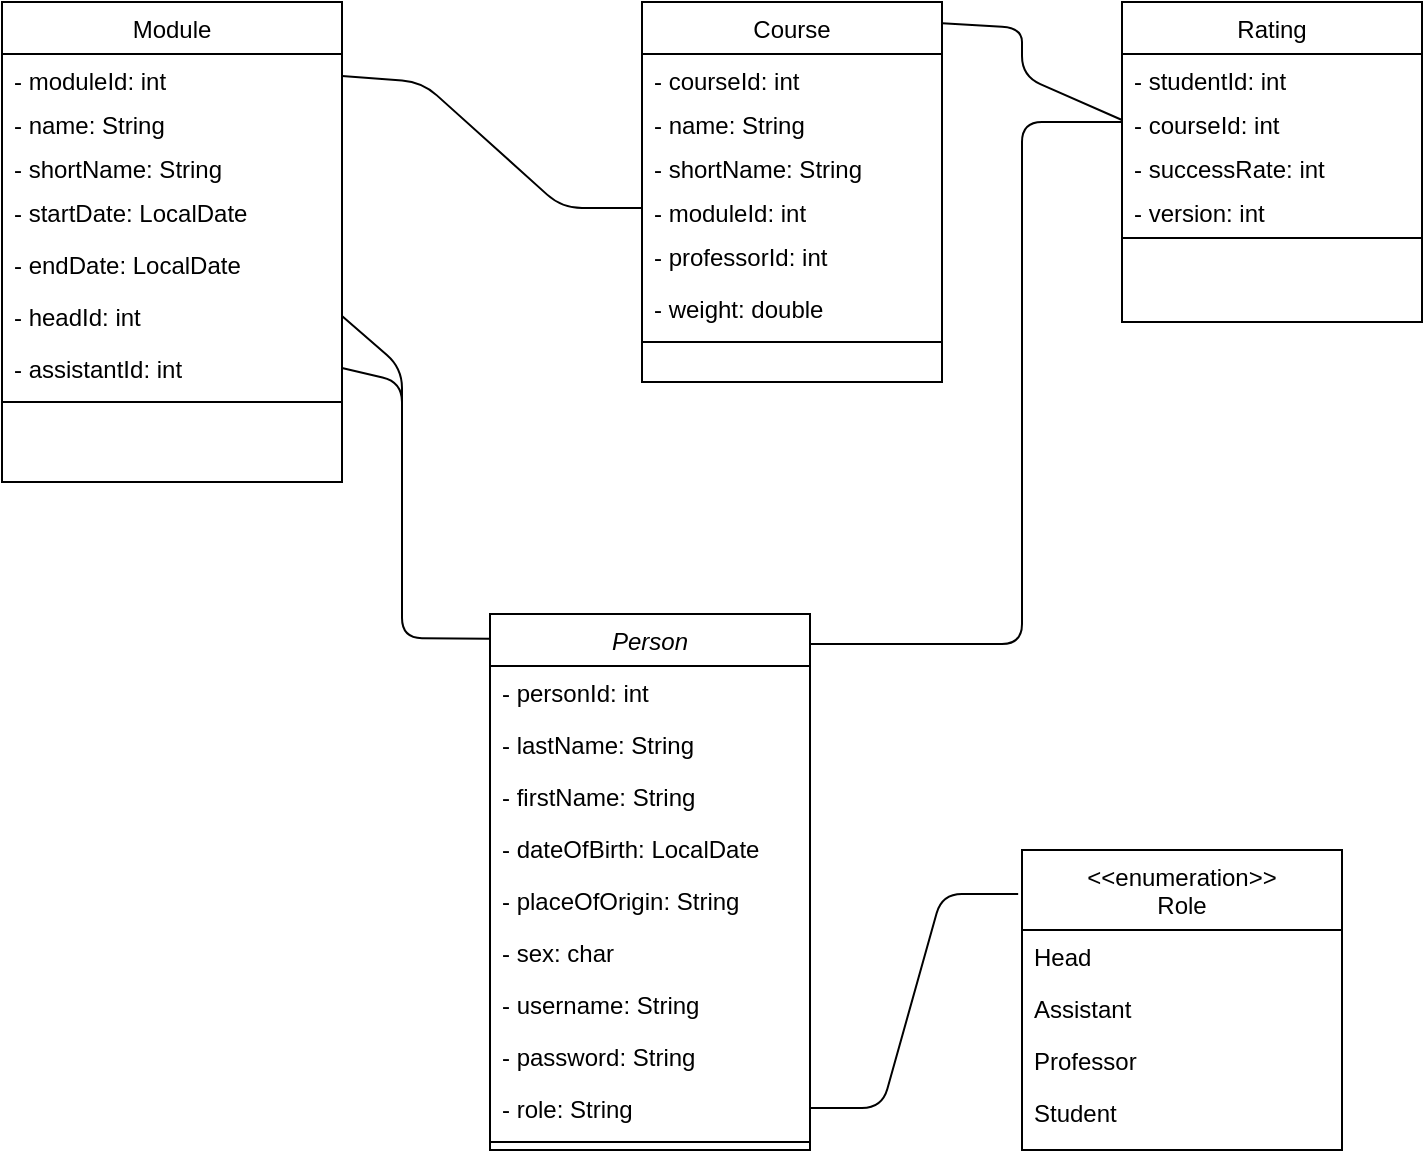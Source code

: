 <mxfile version="14.1.8" type="device" pages="2"><diagram id="C5RBs43oDa-KdzZeNtuy" name="Page-1"><mxGraphModel dx="1455" dy="1125" grid="1" gridSize="10" guides="1" tooltips="1" connect="1" arrows="1" fold="1" page="1" pageScale="1" pageWidth="827" pageHeight="1169" math="0" shadow="0"><root><mxCell id="WIyWlLk6GJQsqaUBKTNV-0"/><mxCell id="WIyWlLk6GJQsqaUBKTNV-1" parent="WIyWlLk6GJQsqaUBKTNV-0"/><mxCell id="zkfFHV4jXpPFQw0GAbJ--0" value="Person" style="swimlane;fontStyle=2;align=center;verticalAlign=top;childLayout=stackLayout;horizontal=1;startSize=26;horizontalStack=0;resizeParent=1;resizeLast=0;collapsible=1;marginBottom=0;rounded=0;shadow=0;strokeWidth=1;" parent="WIyWlLk6GJQsqaUBKTNV-1" vertex="1"><mxGeometry x="324" y="346" width="160" height="268" as="geometry"><mxRectangle x="230" y="140" width="160" height="26" as="alternateBounds"/></mxGeometry></mxCell><mxCell id="zkfFHV4jXpPFQw0GAbJ--1" value="- personId: int" style="text;align=left;verticalAlign=top;spacingLeft=4;spacingRight=4;overflow=hidden;rotatable=0;points=[[0,0.5],[1,0.5]];portConstraint=eastwest;" parent="zkfFHV4jXpPFQw0GAbJ--0" vertex="1"><mxGeometry y="26" width="160" height="26" as="geometry"/></mxCell><mxCell id="zkfFHV4jXpPFQw0GAbJ--2" value="- lastName: String" style="text;align=left;verticalAlign=top;spacingLeft=4;spacingRight=4;overflow=hidden;rotatable=0;points=[[0,0.5],[1,0.5]];portConstraint=eastwest;rounded=0;shadow=0;html=0;" parent="zkfFHV4jXpPFQw0GAbJ--0" vertex="1"><mxGeometry y="52" width="160" height="26" as="geometry"/></mxCell><mxCell id="zkfFHV4jXpPFQw0GAbJ--3" value="- firstName: String" style="text;align=left;verticalAlign=top;spacingLeft=4;spacingRight=4;overflow=hidden;rotatable=0;points=[[0,0.5],[1,0.5]];portConstraint=eastwest;rounded=0;shadow=0;html=0;" parent="zkfFHV4jXpPFQw0GAbJ--0" vertex="1"><mxGeometry y="78" width="160" height="26" as="geometry"/></mxCell><mxCell id="WCoqidQ9CoGvmcvcGOxo-29" value="- dateOfBirth: LocalDate" style="text;align=left;verticalAlign=top;spacingLeft=4;spacingRight=4;overflow=hidden;rotatable=0;points=[[0,0.5],[1,0.5]];portConstraint=eastwest;rounded=0;shadow=0;html=0;" parent="zkfFHV4jXpPFQw0GAbJ--0" vertex="1"><mxGeometry y="104" width="160" height="26" as="geometry"/></mxCell><mxCell id="WCoqidQ9CoGvmcvcGOxo-30" value="- placeOfOrigin: String" style="text;align=left;verticalAlign=top;spacingLeft=4;spacingRight=4;overflow=hidden;rotatable=0;points=[[0,0.5],[1,0.5]];portConstraint=eastwest;rounded=0;shadow=0;html=0;" parent="zkfFHV4jXpPFQw0GAbJ--0" vertex="1"><mxGeometry y="130" width="160" height="26" as="geometry"/></mxCell><mxCell id="WCoqidQ9CoGvmcvcGOxo-31" value="- sex: char" style="text;align=left;verticalAlign=top;spacingLeft=4;spacingRight=4;overflow=hidden;rotatable=0;points=[[0,0.5],[1,0.5]];portConstraint=eastwest;rounded=0;shadow=0;html=0;" parent="zkfFHV4jXpPFQw0GAbJ--0" vertex="1"><mxGeometry y="156" width="160" height="26" as="geometry"/></mxCell><mxCell id="WCoqidQ9CoGvmcvcGOxo-32" value="- username: String" style="text;align=left;verticalAlign=top;spacingLeft=4;spacingRight=4;overflow=hidden;rotatable=0;points=[[0,0.5],[1,0.5]];portConstraint=eastwest;rounded=0;shadow=0;html=0;" parent="zkfFHV4jXpPFQw0GAbJ--0" vertex="1"><mxGeometry y="182" width="160" height="26" as="geometry"/></mxCell><mxCell id="WCoqidQ9CoGvmcvcGOxo-33" value="- password: String" style="text;align=left;verticalAlign=top;spacingLeft=4;spacingRight=4;overflow=hidden;rotatable=0;points=[[0,0.5],[1,0.5]];portConstraint=eastwest;rounded=0;shadow=0;html=0;" parent="zkfFHV4jXpPFQw0GAbJ--0" vertex="1"><mxGeometry y="208" width="160" height="26" as="geometry"/></mxCell><mxCell id="aPQjeBBfdi7SkxZKHQCe-1" value="- role: String" style="text;align=left;verticalAlign=top;spacingLeft=4;spacingRight=4;overflow=hidden;rotatable=0;points=[[0,0.5],[1,0.5]];portConstraint=eastwest;rounded=0;shadow=0;html=0;" vertex="1" parent="zkfFHV4jXpPFQw0GAbJ--0"><mxGeometry y="234" width="160" height="26" as="geometry"/></mxCell><mxCell id="zkfFHV4jXpPFQw0GAbJ--4" value="" style="line;html=1;strokeWidth=1;align=left;verticalAlign=middle;spacingTop=-1;spacingLeft=3;spacingRight=3;rotatable=0;labelPosition=right;points=[];portConstraint=eastwest;" parent="zkfFHV4jXpPFQw0GAbJ--0" vertex="1"><mxGeometry y="260" width="160" height="8" as="geometry"/></mxCell><mxCell id="WCoqidQ9CoGvmcvcGOxo-6" value="Module" style="swimlane;fontStyle=0;align=center;verticalAlign=top;childLayout=stackLayout;horizontal=1;startSize=26;horizontalStack=0;resizeParent=1;resizeLast=0;collapsible=1;marginBottom=0;rounded=0;shadow=0;strokeWidth=1;" parent="WIyWlLk6GJQsqaUBKTNV-1" vertex="1"><mxGeometry x="80" y="40" width="170" height="240" as="geometry"><mxRectangle x="230" y="140" width="160" height="26" as="alternateBounds"/></mxGeometry></mxCell><mxCell id="WCoqidQ9CoGvmcvcGOxo-14" value="- moduleId: int " style="text;align=left;verticalAlign=top;spacingLeft=4;spacingRight=4;overflow=hidden;rotatable=0;points=[[0,0.5],[1,0.5]];portConstraint=eastwest;" parent="WCoqidQ9CoGvmcvcGOxo-6" vertex="1"><mxGeometry y="26" width="170" height="22" as="geometry"/></mxCell><mxCell id="WCoqidQ9CoGvmcvcGOxo-7" value="- name: String" style="text;align=left;verticalAlign=top;spacingLeft=4;spacingRight=4;overflow=hidden;rotatable=0;points=[[0,0.5],[1,0.5]];portConstraint=eastwest;" parent="WCoqidQ9CoGvmcvcGOxo-6" vertex="1"><mxGeometry y="48" width="170" height="22" as="geometry"/></mxCell><mxCell id="WCoqidQ9CoGvmcvcGOxo-15" value="- shortName: String" style="text;align=left;verticalAlign=top;spacingLeft=4;spacingRight=4;overflow=hidden;rotatable=0;points=[[0,0.5],[1,0.5]];portConstraint=eastwest;" parent="WCoqidQ9CoGvmcvcGOxo-6" vertex="1"><mxGeometry y="70" width="170" height="22" as="geometry"/></mxCell><mxCell id="WCoqidQ9CoGvmcvcGOxo-8" value="- startDate: LocalDate" style="text;align=left;verticalAlign=top;spacingLeft=4;spacingRight=4;overflow=hidden;rotatable=0;points=[[0,0.5],[1,0.5]];portConstraint=eastwest;rounded=0;shadow=0;html=0;" parent="WCoqidQ9CoGvmcvcGOxo-6" vertex="1"><mxGeometry y="92" width="170" height="26" as="geometry"/></mxCell><mxCell id="WCoqidQ9CoGvmcvcGOxo-13" value="- endDate: LocalDate" style="text;align=left;verticalAlign=top;spacingLeft=4;spacingRight=4;overflow=hidden;rotatable=0;points=[[0,0.5],[1,0.5]];portConstraint=eastwest;rounded=0;shadow=0;html=0;" parent="WCoqidQ9CoGvmcvcGOxo-6" vertex="1"><mxGeometry y="118" width="170" height="26" as="geometry"/></mxCell><mxCell id="WCoqidQ9CoGvmcvcGOxo-9" value="- headId: int" style="text;align=left;verticalAlign=top;spacingLeft=4;spacingRight=4;overflow=hidden;rotatable=0;points=[[0,0.5],[1,0.5]];portConstraint=eastwest;rounded=0;shadow=0;html=0;" parent="WCoqidQ9CoGvmcvcGOxo-6" vertex="1"><mxGeometry y="144" width="170" height="26" as="geometry"/></mxCell><mxCell id="WCoqidQ9CoGvmcvcGOxo-16" value="- assistantId: int" style="text;align=left;verticalAlign=top;spacingLeft=4;spacingRight=4;overflow=hidden;rotatable=0;points=[[0,0.5],[1,0.5]];portConstraint=eastwest;rounded=0;shadow=0;html=0;" parent="WCoqidQ9CoGvmcvcGOxo-6" vertex="1"><mxGeometry y="170" width="170" height="26" as="geometry"/></mxCell><mxCell id="WCoqidQ9CoGvmcvcGOxo-10" value="" style="line;html=1;strokeWidth=1;align=left;verticalAlign=middle;spacingTop=-1;spacingLeft=3;spacingRight=3;rotatable=0;labelPosition=right;points=[];portConstraint=eastwest;" parent="WCoqidQ9CoGvmcvcGOxo-6" vertex="1"><mxGeometry y="196" width="170" height="8" as="geometry"/></mxCell><mxCell id="WCoqidQ9CoGvmcvcGOxo-17" value="Course" style="swimlane;fontStyle=0;align=center;verticalAlign=top;childLayout=stackLayout;horizontal=1;startSize=26;horizontalStack=0;resizeParent=1;resizeLast=0;collapsible=1;marginBottom=0;rounded=0;shadow=0;strokeWidth=1;" parent="WIyWlLk6GJQsqaUBKTNV-1" vertex="1"><mxGeometry x="400" y="40" width="150" height="190" as="geometry"><mxRectangle x="230" y="140" width="160" height="26" as="alternateBounds"/></mxGeometry></mxCell><mxCell id="WCoqidQ9CoGvmcvcGOxo-18" value="- courseId: int " style="text;align=left;verticalAlign=top;spacingLeft=4;spacingRight=4;overflow=hidden;rotatable=0;points=[[0,0.5],[1,0.5]];portConstraint=eastwest;" parent="WCoqidQ9CoGvmcvcGOxo-17" vertex="1"><mxGeometry y="26" width="150" height="22" as="geometry"/></mxCell><mxCell id="WCoqidQ9CoGvmcvcGOxo-19" value="- name: String" style="text;align=left;verticalAlign=top;spacingLeft=4;spacingRight=4;overflow=hidden;rotatable=0;points=[[0,0.5],[1,0.5]];portConstraint=eastwest;" parent="WCoqidQ9CoGvmcvcGOxo-17" vertex="1"><mxGeometry y="48" width="150" height="22" as="geometry"/></mxCell><mxCell id="aPQjeBBfdi7SkxZKHQCe-2" value="- shortName: String" style="text;align=left;verticalAlign=top;spacingLeft=4;spacingRight=4;overflow=hidden;rotatable=0;points=[[0,0.5],[1,0.5]];portConstraint=eastwest;" vertex="1" parent="WCoqidQ9CoGvmcvcGOxo-17"><mxGeometry y="70" width="150" height="22" as="geometry"/></mxCell><mxCell id="WCoqidQ9CoGvmcvcGOxo-20" value="- moduleId: int" style="text;align=left;verticalAlign=top;spacingLeft=4;spacingRight=4;overflow=hidden;rotatable=0;points=[[0,0.5],[1,0.5]];portConstraint=eastwest;" parent="WCoqidQ9CoGvmcvcGOxo-17" vertex="1"><mxGeometry y="92" width="150" height="22" as="geometry"/></mxCell><mxCell id="aPQjeBBfdi7SkxZKHQCe-3" value="- professorId: int" style="text;align=left;verticalAlign=top;spacingLeft=4;spacingRight=4;overflow=hidden;rotatable=0;points=[[0,0.5],[1,0.5]];portConstraint=eastwest;rounded=0;shadow=0;html=0;" vertex="1" parent="WCoqidQ9CoGvmcvcGOxo-17"><mxGeometry y="114" width="150" height="26" as="geometry"/></mxCell><mxCell id="WCoqidQ9CoGvmcvcGOxo-21" value="- weight: double" style="text;align=left;verticalAlign=top;spacingLeft=4;spacingRight=4;overflow=hidden;rotatable=0;points=[[0,0.5],[1,0.5]];portConstraint=eastwest;rounded=0;shadow=0;html=0;" parent="WCoqidQ9CoGvmcvcGOxo-17" vertex="1"><mxGeometry y="140" width="150" height="26" as="geometry"/></mxCell><mxCell id="WCoqidQ9CoGvmcvcGOxo-25" value="" style="line;html=1;strokeWidth=1;align=left;verticalAlign=middle;spacingTop=-1;spacingLeft=3;spacingRight=3;rotatable=0;labelPosition=right;points=[];portConstraint=eastwest;" parent="WCoqidQ9CoGvmcvcGOxo-17" vertex="1"><mxGeometry y="166" width="150" height="8" as="geometry"/></mxCell><mxCell id="WCoqidQ9CoGvmcvcGOxo-47" value="" style="endArrow=none;html=1;exitX=1;exitY=0.5;exitDx=0;exitDy=0;entryX=0;entryY=0.5;entryDx=0;entryDy=0;endFill=0;" parent="WIyWlLk6GJQsqaUBKTNV-1" source="WCoqidQ9CoGvmcvcGOxo-14" target="WCoqidQ9CoGvmcvcGOxo-20" edge="1"><mxGeometry width="50" height="50" relative="1" as="geometry"><mxPoint x="250" y="197" as="sourcePoint"/><mxPoint x="390" y="270" as="targetPoint"/><Array as="points"><mxPoint x="290" y="80"/><mxPoint x="360" y="143"/></Array></mxGeometry></mxCell><mxCell id="WCoqidQ9CoGvmcvcGOxo-48" value="" style="endArrow=none;html=1;entryX=0;entryY=0.046;entryDx=0;entryDy=0;entryPerimeter=0;exitX=1;exitY=0.5;exitDx=0;exitDy=0;" parent="WIyWlLk6GJQsqaUBKTNV-1" target="zkfFHV4jXpPFQw0GAbJ--0" edge="1" source="WCoqidQ9CoGvmcvcGOxo-16"><mxGeometry width="50" height="50" relative="1" as="geometry"><mxPoint x="250" y="280" as="sourcePoint"/><mxPoint x="390" y="350" as="targetPoint"/><Array as="points"><mxPoint x="280" y="230"/><mxPoint x="280" y="280"/><mxPoint x="280" y="358"/></Array></mxGeometry></mxCell><mxCell id="WCoqidQ9CoGvmcvcGOxo-50" value="" style="endArrow=none;html=1;exitX=1;exitY=0.5;exitDx=0;exitDy=0;" parent="WIyWlLk6GJQsqaUBKTNV-1" source="WCoqidQ9CoGvmcvcGOxo-9" edge="1"><mxGeometry width="50" height="50" relative="1" as="geometry"><mxPoint x="250" y="200" as="sourcePoint"/><mxPoint x="280" y="280" as="targetPoint"/><Array as="points"><mxPoint x="280" y="223"/></Array></mxGeometry></mxCell><mxCell id="WCoqidQ9CoGvmcvcGOxo-51" value="Rating" style="swimlane;fontStyle=0;align=center;verticalAlign=top;childLayout=stackLayout;horizontal=1;startSize=26;horizontalStack=0;resizeParent=1;resizeLast=0;collapsible=1;marginBottom=0;rounded=0;shadow=0;strokeWidth=1;" parent="WIyWlLk6GJQsqaUBKTNV-1" vertex="1"><mxGeometry x="640" y="40" width="150" height="160" as="geometry"><mxRectangle x="230" y="140" width="160" height="26" as="alternateBounds"/></mxGeometry></mxCell><mxCell id="WCoqidQ9CoGvmcvcGOxo-53" value="- studentId: int" style="text;align=left;verticalAlign=top;spacingLeft=4;spacingRight=4;overflow=hidden;rotatable=0;points=[[0,0.5],[1,0.5]];portConstraint=eastwest;" parent="WCoqidQ9CoGvmcvcGOxo-51" vertex="1"><mxGeometry y="26" width="150" height="22" as="geometry"/></mxCell><mxCell id="WCoqidQ9CoGvmcvcGOxo-52" value="- courseId: int" style="text;align=left;verticalAlign=top;spacingLeft=4;spacingRight=4;overflow=hidden;rotatable=0;points=[[0,0.5],[1,0.5]];portConstraint=eastwest;" parent="WCoqidQ9CoGvmcvcGOxo-51" vertex="1"><mxGeometry y="48" width="150" height="22" as="geometry"/></mxCell><mxCell id="WCoqidQ9CoGvmcvcGOxo-54" value="- successRate: int" style="text;align=left;verticalAlign=top;spacingLeft=4;spacingRight=4;overflow=hidden;rotatable=0;points=[[0,0.5],[1,0.5]];portConstraint=eastwest;" parent="WCoqidQ9CoGvmcvcGOxo-51" vertex="1"><mxGeometry y="70" width="150" height="22" as="geometry"/></mxCell><mxCell id="aPQjeBBfdi7SkxZKHQCe-0" value="- version: int" style="text;align=left;verticalAlign=top;spacingLeft=4;spacingRight=4;overflow=hidden;rotatable=0;points=[[0,0.5],[1,0.5]];portConstraint=eastwest;" vertex="1" parent="WCoqidQ9CoGvmcvcGOxo-51"><mxGeometry y="92" width="150" height="22" as="geometry"/></mxCell><mxCell id="WCoqidQ9CoGvmcvcGOxo-57" value="" style="line;html=1;strokeWidth=1;align=left;verticalAlign=middle;spacingTop=-1;spacingLeft=3;spacingRight=3;rotatable=0;labelPosition=right;points=[];portConstraint=eastwest;" parent="WCoqidQ9CoGvmcvcGOxo-51" vertex="1"><mxGeometry y="114" width="150" height="8" as="geometry"/></mxCell><mxCell id="WCoqidQ9CoGvmcvcGOxo-58" value="" style="endArrow=none;html=1;entryX=1.001;entryY=0.056;entryDx=0;entryDy=0;entryPerimeter=0;exitX=0;exitY=0.5;exitDx=0;exitDy=0;" parent="WIyWlLk6GJQsqaUBKTNV-1" source="WCoqidQ9CoGvmcvcGOxo-52" target="WCoqidQ9CoGvmcvcGOxo-17" edge="1"><mxGeometry width="50" height="50" relative="1" as="geometry"><mxPoint x="610" y="90" as="sourcePoint"/><mxPoint x="390" y="340" as="targetPoint"/><Array as="points"><mxPoint x="590" y="77"/><mxPoint x="590" y="53"/></Array></mxGeometry></mxCell><mxCell id="WCoqidQ9CoGvmcvcGOxo-59" value="" style="endArrow=none;html=1;exitX=1.002;exitY=0.056;exitDx=0;exitDy=0;exitPerimeter=0;" parent="WIyWlLk6GJQsqaUBKTNV-1" source="zkfFHV4jXpPFQw0GAbJ--0" edge="1"><mxGeometry width="50" height="50" relative="1" as="geometry"><mxPoint x="550" y="360" as="sourcePoint"/><mxPoint x="640" y="100" as="targetPoint"/><Array as="points"><mxPoint x="590" y="361"/><mxPoint x="590" y="100"/></Array></mxGeometry></mxCell><mxCell id="aPQjeBBfdi7SkxZKHQCe-4" value="&lt;&lt;enumeration&gt;&gt;&#10;Role" style="swimlane;fontStyle=0;align=center;verticalAlign=top;childLayout=stackLayout;horizontal=1;startSize=40;horizontalStack=0;resizeParent=1;resizeLast=0;collapsible=1;marginBottom=0;rounded=0;shadow=0;strokeWidth=1;" vertex="1" parent="WIyWlLk6GJQsqaUBKTNV-1"><mxGeometry x="590" y="464" width="160" height="150" as="geometry"><mxRectangle x="230" y="140" width="160" height="26" as="alternateBounds"/></mxGeometry></mxCell><mxCell id="aPQjeBBfdi7SkxZKHQCe-18" value="Head" style="text;align=left;verticalAlign=top;spacingLeft=4;spacingRight=4;overflow=hidden;rotatable=0;points=[[0,0.5],[1,0.5]];portConstraint=eastwest;rounded=0;shadow=0;html=0;" vertex="1" parent="aPQjeBBfdi7SkxZKHQCe-4"><mxGeometry y="40" width="160" height="26" as="geometry"/></mxCell><mxCell id="aPQjeBBfdi7SkxZKHQCe-19" value="Assistant" style="text;align=left;verticalAlign=top;spacingLeft=4;spacingRight=4;overflow=hidden;rotatable=0;points=[[0,0.5],[1,0.5]];portConstraint=eastwest;rounded=0;shadow=0;html=0;" vertex="1" parent="aPQjeBBfdi7SkxZKHQCe-4"><mxGeometry y="66" width="160" height="26" as="geometry"/></mxCell><mxCell id="aPQjeBBfdi7SkxZKHQCe-20" value="Professor" style="text;align=left;verticalAlign=top;spacingLeft=4;spacingRight=4;overflow=hidden;rotatable=0;points=[[0,0.5],[1,0.5]];portConstraint=eastwest;rounded=0;shadow=0;html=0;" vertex="1" parent="aPQjeBBfdi7SkxZKHQCe-4"><mxGeometry y="92" width="160" height="26" as="geometry"/></mxCell><mxCell id="aPQjeBBfdi7SkxZKHQCe-13" value="Student" style="text;align=left;verticalAlign=top;spacingLeft=4;spacingRight=4;overflow=hidden;rotatable=0;points=[[0,0.5],[1,0.5]];portConstraint=eastwest;rounded=0;shadow=0;html=0;" vertex="1" parent="aPQjeBBfdi7SkxZKHQCe-4"><mxGeometry y="118" width="160" height="26" as="geometry"/></mxCell><mxCell id="aPQjeBBfdi7SkxZKHQCe-22" value="" style="endArrow=none;html=1;entryX=-0.012;entryY=0.147;entryDx=0;entryDy=0;entryPerimeter=0;exitX=1;exitY=0.5;exitDx=0;exitDy=0;" edge="1" parent="WIyWlLk6GJQsqaUBKTNV-1" source="aPQjeBBfdi7SkxZKHQCe-1" target="aPQjeBBfdi7SkxZKHQCe-4"><mxGeometry width="50" height="50" relative="1" as="geometry"><mxPoint x="440" y="640" as="sourcePoint"/><mxPoint x="490" y="590" as="targetPoint"/><Array as="points"><mxPoint x="520" y="593"/><mxPoint x="550" y="486"/></Array></mxGeometry></mxCell></root></mxGraphModel></diagram><diagram id="ZiuRXZ5ooIfI24HaYVQk" name="Page-2"><mxGraphModel dx="1455" dy="1125" grid="1" gridSize="10" guides="1" tooltips="1" connect="1" arrows="1" fold="1" page="1" pageScale="1" pageWidth="1169" pageHeight="827" math="0" shadow="0"><root><mxCell id="4ARf8ZmwvMK6XprLeQGq-0"/><mxCell id="4ARf8ZmwvMK6XprLeQGq-1" parent="4ARf8ZmwvMK6XprLeQGq-0"/><mxCell id="4ARf8ZmwvMK6XprLeQGq-2" value="" style="shape=table;html=1;whiteSpace=wrap;startSize=0;container=1;collapsible=0;childLayout=tableLayout;" vertex="1" parent="4ARf8ZmwvMK6XprLeQGq-1"><mxGeometry x="40" y="50" width="180" height="120" as="geometry"/></mxCell><mxCell id="4ARf8ZmwvMK6XprLeQGq-3" value="" style="shape=partialRectangle;html=1;whiteSpace=wrap;collapsible=0;dropTarget=0;pointerEvents=0;fillColor=none;top=0;left=0;bottom=0;right=0;points=[[0,0.5],[1,0.5]];portConstraint=eastwest;" vertex="1" parent="4ARf8ZmwvMK6XprLeQGq-2"><mxGeometry width="180" height="40" as="geometry"/></mxCell><mxCell id="4ARf8ZmwvMK6XprLeQGq-4" value="StudentId" style="shape=partialRectangle;html=1;whiteSpace=wrap;connectable=0;fillColor=none;top=0;left=0;bottom=0;right=0;overflow=hidden;" vertex="1" parent="4ARf8ZmwvMK6XprLeQGq-3"><mxGeometry width="60" height="40" as="geometry"/></mxCell><mxCell id="4ARf8ZmwvMK6XprLeQGq-5" value="SuccessRate" style="shape=partialRectangle;html=1;whiteSpace=wrap;connectable=0;fillColor=none;top=0;left=0;bottom=0;right=0;overflow=hidden;" vertex="1" parent="4ARf8ZmwvMK6XprLeQGq-3"><mxGeometry x="60" width="90" height="40" as="geometry"/></mxCell><mxCell id="4ARf8ZmwvMK6XprLeQGq-6" value="" style="shape=partialRectangle;html=1;whiteSpace=wrap;connectable=0;fillColor=none;top=0;left=0;bottom=0;right=0;overflow=hidden;" vertex="1" parent="4ARf8ZmwvMK6XprLeQGq-3"><mxGeometry x="150" width="30" height="40" as="geometry"/></mxCell><mxCell id="4ARf8ZmwvMK6XprLeQGq-7" value="" style="shape=partialRectangle;html=1;whiteSpace=wrap;collapsible=0;dropTarget=0;pointerEvents=0;fillColor=none;top=0;left=0;bottom=0;right=0;points=[[0,0.5],[1,0.5]];portConstraint=eastwest;" vertex="1" parent="4ARf8ZmwvMK6XprLeQGq-2"><mxGeometry y="40" width="180" height="40" as="geometry"/></mxCell><mxCell id="4ARf8ZmwvMK6XprLeQGq-8" value="" style="shape=partialRectangle;html=1;whiteSpace=wrap;connectable=0;fillColor=none;top=0;left=0;bottom=0;right=0;overflow=hidden;" vertex="1" parent="4ARf8ZmwvMK6XprLeQGq-7"><mxGeometry width="60" height="40" as="geometry"/></mxCell><mxCell id="4ARf8ZmwvMK6XprLeQGq-9" value="" style="shape=partialRectangle;html=1;whiteSpace=wrap;connectable=0;fillColor=none;top=0;left=0;bottom=0;right=0;overflow=hidden;" vertex="1" parent="4ARf8ZmwvMK6XprLeQGq-7"><mxGeometry x="60" width="90" height="40" as="geometry"/></mxCell><mxCell id="4ARf8ZmwvMK6XprLeQGq-10" value="" style="shape=partialRectangle;html=1;whiteSpace=wrap;connectable=0;fillColor=none;top=0;left=0;bottom=0;right=0;overflow=hidden;" vertex="1" parent="4ARf8ZmwvMK6XprLeQGq-7"><mxGeometry x="150" width="30" height="40" as="geometry"/></mxCell><mxCell id="4ARf8ZmwvMK6XprLeQGq-11" value="" style="shape=partialRectangle;html=1;whiteSpace=wrap;collapsible=0;dropTarget=0;pointerEvents=0;fillColor=none;top=0;left=0;bottom=0;right=0;points=[[0,0.5],[1,0.5]];portConstraint=eastwest;" vertex="1" parent="4ARf8ZmwvMK6XprLeQGq-2"><mxGeometry y="80" width="180" height="40" as="geometry"/></mxCell><mxCell id="4ARf8ZmwvMK6XprLeQGq-12" value="" style="shape=partialRectangle;html=1;whiteSpace=wrap;connectable=0;fillColor=none;top=0;left=0;bottom=0;right=0;overflow=hidden;" vertex="1" parent="4ARf8ZmwvMK6XprLeQGq-11"><mxGeometry width="60" height="40" as="geometry"/></mxCell><mxCell id="4ARf8ZmwvMK6XprLeQGq-13" value="" style="shape=partialRectangle;html=1;whiteSpace=wrap;connectable=0;fillColor=none;top=0;left=0;bottom=0;right=0;overflow=hidden;" vertex="1" parent="4ARf8ZmwvMK6XprLeQGq-11"><mxGeometry x="60" width="90" height="40" as="geometry"/></mxCell><mxCell id="4ARf8ZmwvMK6XprLeQGq-14" value="" style="shape=partialRectangle;html=1;whiteSpace=wrap;connectable=0;fillColor=none;top=0;left=0;bottom=0;right=0;overflow=hidden;" vertex="1" parent="4ARf8ZmwvMK6XprLeQGq-11"><mxGeometry x="150" width="30" height="40" as="geometry"/></mxCell><mxCell id="4ARf8ZmwvMK6XprLeQGq-15" value="Controller" style="rounded=0;whiteSpace=wrap;html=1;" vertex="1" parent="4ARf8ZmwvMK6XprLeQGq-1"><mxGeometry x="320" y="80" width="120" height="60" as="geometry"/></mxCell><mxCell id="4ARf8ZmwvMK6XprLeQGq-16" value="" style="endArrow=classic;html=1;exitX=1;exitY=0.5;exitDx=0;exitDy=0;entryX=0;entryY=0.5;entryDx=0;entryDy=0;" edge="1" parent="4ARf8ZmwvMK6XprLeQGq-1" source="4ARf8ZmwvMK6XprLeQGq-7" target="4ARf8ZmwvMK6XprLeQGq-15"><mxGeometry width="50" height="50" relative="1" as="geometry"><mxPoint x="670" y="500" as="sourcePoint"/><mxPoint x="720" y="450" as="targetPoint"/></mxGeometry></mxCell><mxCell id="4ARf8ZmwvMK6XprLeQGq-17" value="Service" style="rounded=0;whiteSpace=wrap;html=1;" vertex="1" parent="4ARf8ZmwvMK6XprLeQGq-1"><mxGeometry x="320" y="200" width="120" height="60" as="geometry"/></mxCell><mxCell id="4ARf8ZmwvMK6XprLeQGq-19" value="" style="endArrow=classic;html=1;entryX=0.5;entryY=0;entryDx=0;entryDy=0;exitX=0.5;exitY=1;exitDx=0;exitDy=0;" edge="1" parent="4ARf8ZmwvMK6XprLeQGq-1" source="4ARf8ZmwvMK6XprLeQGq-15" target="4ARf8ZmwvMK6XprLeQGq-17"><mxGeometry width="50" height="50" relative="1" as="geometry"><mxPoint x="670" y="500" as="sourcePoint"/><mxPoint x="720" y="450" as="targetPoint"/></mxGeometry></mxCell><mxCell id="4ARf8ZmwvMK6XprLeQGq-23" style="edgeStyle=orthogonalEdgeStyle;rounded=0;orthogonalLoop=1;jettySize=auto;html=1;exitX=0.5;exitY=1;exitDx=0;exitDy=0;entryX=0.5;entryY=0;entryDx=0;entryDy=0;" edge="1" parent="4ARf8ZmwvMK6XprLeQGq-1" source="4ARf8ZmwvMK6XprLeQGq-20" target="4ARf8ZmwvMK6XprLeQGq-21"><mxGeometry relative="1" as="geometry"/></mxCell><mxCell id="4ARf8ZmwvMK6XprLeQGq-20" value="Repository" style="rounded=0;whiteSpace=wrap;html=1;" vertex="1" parent="4ARf8ZmwvMK6XprLeQGq-1"><mxGeometry x="320" y="320" width="120" height="60" as="geometry"/></mxCell><mxCell id="4ARf8ZmwvMK6XprLeQGq-21" value="Database" style="rounded=0;whiteSpace=wrap;html=1;" vertex="1" parent="4ARf8ZmwvMK6XprLeQGq-1"><mxGeometry x="320" y="440" width="120" height="60" as="geometry"/></mxCell><mxCell id="4ARf8ZmwvMK6XprLeQGq-22" value="" style="endArrow=classic;html=1;exitX=0.5;exitY=1;exitDx=0;exitDy=0;entryX=0.5;entryY=0;entryDx=0;entryDy=0;" edge="1" parent="4ARf8ZmwvMK6XprLeQGq-1" source="4ARf8ZmwvMK6XprLeQGq-17" target="4ARf8ZmwvMK6XprLeQGq-20"><mxGeometry width="50" height="50" relative="1" as="geometry"><mxPoint x="670" y="500" as="sourcePoint"/><mxPoint x="720" y="450" as="targetPoint"/></mxGeometry></mxCell></root></mxGraphModel></diagram></mxfile>